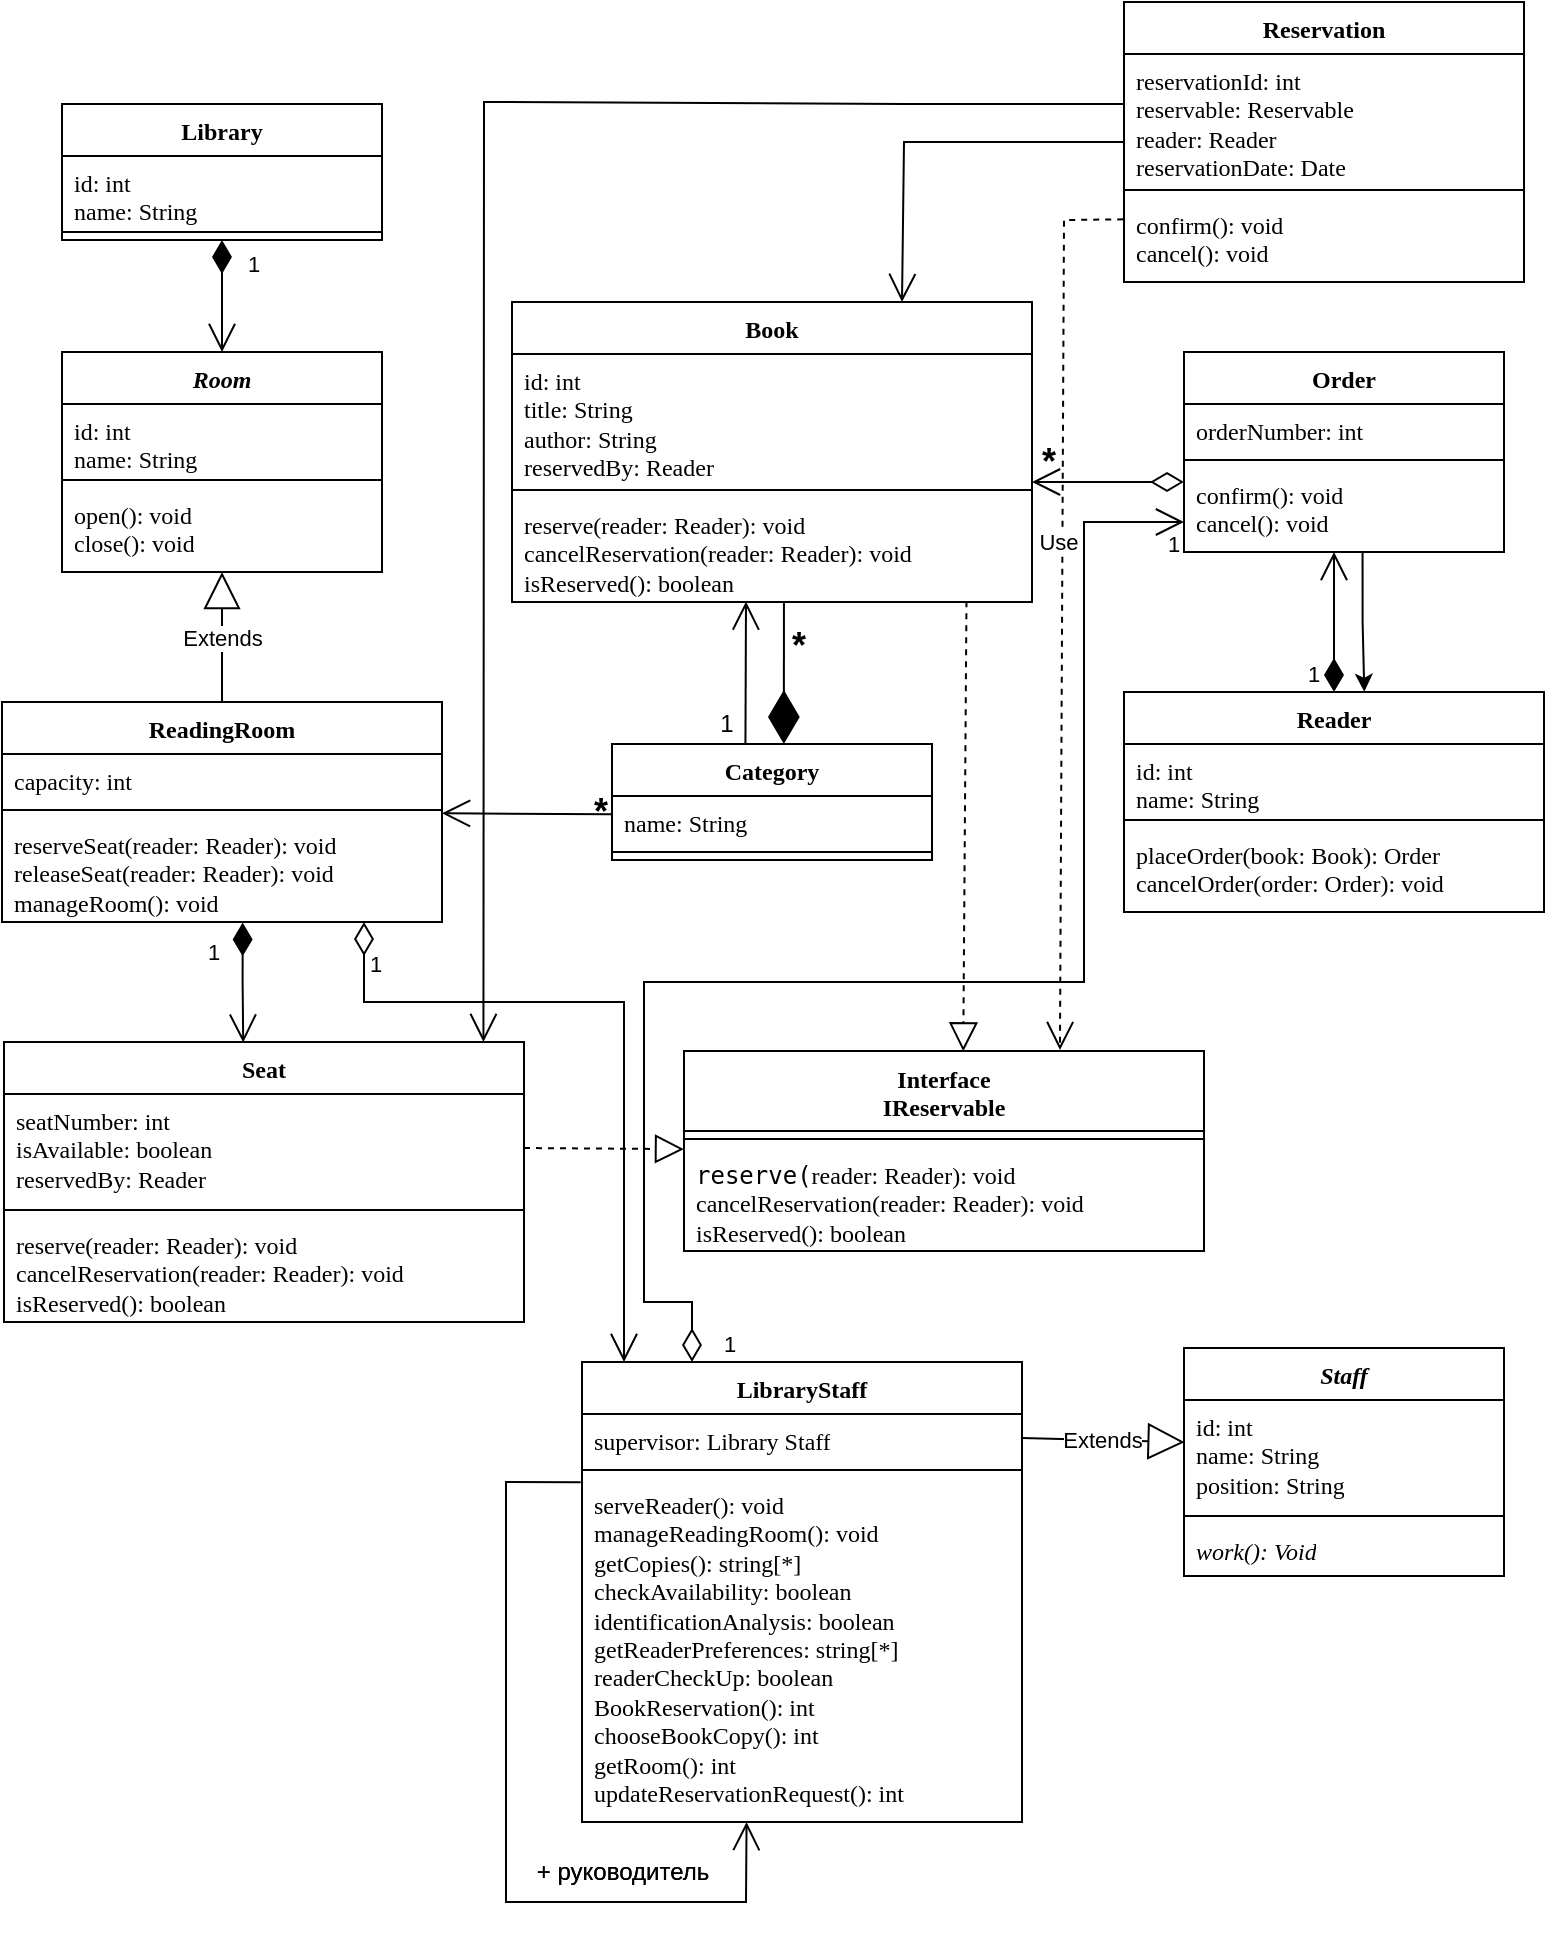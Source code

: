 <mxfile version="24.7.17">
  <diagram id="C5RBs43oDa-KdzZeNtuy" name="Page-1">
    <mxGraphModel dx="1050" dy="587" grid="1" gridSize="10" guides="1" tooltips="1" connect="1" arrows="1" fold="1" page="1" pageScale="1" pageWidth="827" pageHeight="1169" math="0" shadow="0">
      <root>
        <mxCell id="WIyWlLk6GJQsqaUBKTNV-0" />
        <mxCell id="WIyWlLk6GJQsqaUBKTNV-1" parent="WIyWlLk6GJQsqaUBKTNV-0" />
        <mxCell id="as6smuWvLSpgrDhWYcCL-2" value="Library" style="swimlane;fontStyle=1;align=center;verticalAlign=top;childLayout=stackLayout;horizontal=1;startSize=26;horizontalStack=0;resizeParent=1;resizeParentMax=0;resizeLast=0;collapsible=1;marginBottom=0;whiteSpace=wrap;html=1;fontFamily=Verdana;" parent="WIyWlLk6GJQsqaUBKTNV-1" vertex="1">
          <mxGeometry x="58" y="81" width="160" height="68" as="geometry" />
        </mxCell>
        <mxCell id="as6smuWvLSpgrDhWYcCL-3" value="id: int&lt;div&gt;name: String&lt;/div&gt;" style="text;strokeColor=none;fillColor=none;align=left;verticalAlign=top;spacingLeft=4;spacingRight=4;overflow=hidden;rotatable=0;points=[[0,0.5],[1,0.5]];portConstraint=eastwest;whiteSpace=wrap;html=1;fontFamily=Verdana;" parent="as6smuWvLSpgrDhWYcCL-2" vertex="1">
          <mxGeometry y="26" width="160" height="34" as="geometry" />
        </mxCell>
        <mxCell id="as6smuWvLSpgrDhWYcCL-4" value="" style="line;strokeWidth=1;fillColor=none;align=left;verticalAlign=middle;spacingTop=-1;spacingLeft=3;spacingRight=3;rotatable=0;labelPosition=right;points=[];portConstraint=eastwest;strokeColor=inherit;fontFamily=Verdana;" parent="as6smuWvLSpgrDhWYcCL-2" vertex="1">
          <mxGeometry y="60" width="160" height="8" as="geometry" />
        </mxCell>
        <mxCell id="as6smuWvLSpgrDhWYcCL-6" value="&lt;i&gt;Staff&lt;/i&gt;" style="swimlane;fontStyle=1;align=center;verticalAlign=top;childLayout=stackLayout;horizontal=1;startSize=26;horizontalStack=0;resizeParent=1;resizeParentMax=0;resizeLast=0;collapsible=1;marginBottom=0;whiteSpace=wrap;html=1;fontFamily=Verdana;" parent="WIyWlLk6GJQsqaUBKTNV-1" vertex="1">
          <mxGeometry x="619" y="703" width="160" height="114" as="geometry" />
        </mxCell>
        <mxCell id="as6smuWvLSpgrDhWYcCL-7" value="id: int&lt;div&gt;name: String&lt;/div&gt;&lt;div&gt;position: String&lt;/div&gt;" style="text;strokeColor=none;fillColor=none;align=left;verticalAlign=top;spacingLeft=4;spacingRight=4;overflow=hidden;rotatable=0;points=[[0,0.5],[1,0.5]];portConstraint=eastwest;whiteSpace=wrap;html=1;fontFamily=Verdana;" parent="as6smuWvLSpgrDhWYcCL-6" vertex="1">
          <mxGeometry y="26" width="160" height="54" as="geometry" />
        </mxCell>
        <mxCell id="as6smuWvLSpgrDhWYcCL-8" value="" style="line;strokeWidth=1;fillColor=none;align=left;verticalAlign=middle;spacingTop=-1;spacingLeft=3;spacingRight=3;rotatable=0;labelPosition=right;points=[];portConstraint=eastwest;strokeColor=inherit;fontFamily=Verdana;" parent="as6smuWvLSpgrDhWYcCL-6" vertex="1">
          <mxGeometry y="80" width="160" height="8" as="geometry" />
        </mxCell>
        <mxCell id="as6smuWvLSpgrDhWYcCL-9" value="&lt;i&gt;work(): Void&lt;/i&gt;" style="text;strokeColor=none;fillColor=none;align=left;verticalAlign=top;spacingLeft=4;spacingRight=4;overflow=hidden;rotatable=0;points=[[0,0.5],[1,0.5]];portConstraint=eastwest;whiteSpace=wrap;html=1;fontFamily=Verdana;" parent="as6smuWvLSpgrDhWYcCL-6" vertex="1">
          <mxGeometry y="88" width="160" height="26" as="geometry" />
        </mxCell>
        <mxCell id="as6smuWvLSpgrDhWYcCL-10" value="LibraryStaff" style="swimlane;fontStyle=1;align=center;verticalAlign=top;childLayout=stackLayout;horizontal=1;startSize=26;horizontalStack=0;resizeParent=1;resizeParentMax=0;resizeLast=0;collapsible=1;marginBottom=0;whiteSpace=wrap;html=1;fontFamily=Verdana;" parent="WIyWlLk6GJQsqaUBKTNV-1" vertex="1">
          <mxGeometry x="318" y="710" width="220" height="230" as="geometry" />
        </mxCell>
        <mxCell id="as6smuWvLSpgrDhWYcCL-11" value="supervisor: Library Staff" style="text;strokeColor=none;fillColor=none;align=left;verticalAlign=top;spacingLeft=4;spacingRight=4;overflow=hidden;rotatable=0;points=[[0,0.5],[1,0.5]];portConstraint=eastwest;whiteSpace=wrap;html=1;fontFamily=Verdana;" parent="as6smuWvLSpgrDhWYcCL-10" vertex="1">
          <mxGeometry y="26" width="220" height="24" as="geometry" />
        </mxCell>
        <mxCell id="as6smuWvLSpgrDhWYcCL-12" value="" style="line;strokeWidth=1;fillColor=none;align=left;verticalAlign=middle;spacingTop=-1;spacingLeft=3;spacingRight=3;rotatable=0;labelPosition=right;points=[];portConstraint=eastwest;strokeColor=inherit;fontFamily=Verdana;" parent="as6smuWvLSpgrDhWYcCL-10" vertex="1">
          <mxGeometry y="50" width="220" height="8" as="geometry" />
        </mxCell>
        <mxCell id="as6smuWvLSpgrDhWYcCL-13" value="&lt;span style=&quot;background-color: initial;&quot;&gt;serveReader(): void&lt;/span&gt;&lt;br&gt;&lt;span style=&quot;background-color: initial;&quot;&gt;manageReadingRoom(): void&lt;/span&gt;&lt;div&gt;&lt;span style=&quot;background-color: initial;&quot;&gt;getCopies(): string[*]&lt;/span&gt;&lt;/div&gt;&lt;div&gt;&lt;span style=&quot;background-color: initial;&quot;&gt;checkAvailability: boolean&lt;/span&gt;&lt;/div&gt;&lt;div&gt;&lt;span style=&quot;background-color: initial;&quot;&gt;identificationAnalysis: boolean&lt;br&gt;&lt;/span&gt;&lt;/div&gt;&lt;div&gt;&lt;span style=&quot;background-color: initial;&quot;&gt;getReaderPreferences: string[*]&lt;br&gt;&lt;/span&gt;&lt;/div&gt;&lt;div&gt;&lt;span style=&quot;background-color: initial;&quot;&gt;readerCheckUp: boolean&lt;br&gt;&lt;/span&gt;&lt;/div&gt;&lt;div&gt;BookReservation(): int&lt;/div&gt;&lt;div&gt;chooseBookCopy(): int&lt;/div&gt;&lt;div&gt;getRoom(): int&lt;/div&gt;&lt;div&gt;updateReservationRequest(): int&lt;/div&gt;" style="text;strokeColor=none;fillColor=none;align=left;verticalAlign=top;spacingLeft=4;spacingRight=4;overflow=hidden;rotatable=0;points=[[0,0.5],[1,0.5]];portConstraint=eastwest;whiteSpace=wrap;html=1;fontFamily=Verdana;" parent="as6smuWvLSpgrDhWYcCL-10" vertex="1">
          <mxGeometry y="58" width="220" height="172" as="geometry" />
        </mxCell>
        <mxCell id="0zHonlmWkyNShyO6j52k-0" value="" style="endArrow=open;endFill=1;endSize=12;html=1;rounded=0;exitX=-0.003;exitY=0.012;exitDx=0;exitDy=0;exitPerimeter=0;entryX=0.374;entryY=1;entryDx=0;entryDy=0;entryPerimeter=0;" edge="1" parent="as6smuWvLSpgrDhWYcCL-10" source="as6smuWvLSpgrDhWYcCL-13" target="as6smuWvLSpgrDhWYcCL-13">
          <mxGeometry width="160" relative="1" as="geometry">
            <mxPoint x="12" y="110" as="sourcePoint" />
            <mxPoint x="42" y="250" as="targetPoint" />
            <Array as="points">
              <mxPoint x="-38" y="60" />
              <mxPoint x="-38" y="270" />
              <mxPoint x="82" y="270" />
            </Array>
          </mxGeometry>
        </mxCell>
        <mxCell id="as6smuWvLSpgrDhWYcCL-15" value="Interface&lt;div&gt;IReservable&lt;/div&gt;" style="swimlane;fontStyle=1;align=center;verticalAlign=top;childLayout=stackLayout;horizontal=1;startSize=40;horizontalStack=0;resizeParent=1;resizeParentMax=0;resizeLast=0;collapsible=1;marginBottom=0;whiteSpace=wrap;html=1;fontFamily=Verdana;" parent="WIyWlLk6GJQsqaUBKTNV-1" vertex="1">
          <mxGeometry x="369" y="554.5" width="260" height="100" as="geometry" />
        </mxCell>
        <mxCell id="as6smuWvLSpgrDhWYcCL-17" value="" style="line;strokeWidth=1;fillColor=none;align=left;verticalAlign=middle;spacingTop=-1;spacingLeft=3;spacingRight=3;rotatable=0;labelPosition=right;points=[];portConstraint=eastwest;strokeColor=inherit;fontFamily=Verdana;" parent="as6smuWvLSpgrDhWYcCL-15" vertex="1">
          <mxGeometry y="40" width="260" height="8" as="geometry" />
        </mxCell>
        <mxCell id="as6smuWvLSpgrDhWYcCL-18" value="&lt;div&gt;&lt;code&gt;reserve(&lt;/code&gt;&lt;span style=&quot;background-color: initial;&quot;&gt;reader: Reader&lt;/span&gt;&lt;span style=&quot;background-color: initial;&quot;&gt;): void&lt;/span&gt;&lt;/div&gt;&lt;div&gt;cancelReservation(reader: Reader): void&lt;br&gt;&lt;/div&gt;&lt;div&gt;isReserved(): boolean&lt;br&gt;&lt;/div&gt;" style="text;strokeColor=none;fillColor=none;align=left;verticalAlign=top;spacingLeft=4;spacingRight=4;overflow=hidden;rotatable=0;points=[[0,0.5],[1,0.5]];portConstraint=eastwest;whiteSpace=wrap;html=1;fontFamily=Verdana;" parent="as6smuWvLSpgrDhWYcCL-15" vertex="1">
          <mxGeometry y="48" width="260" height="52" as="geometry" />
        </mxCell>
        <mxCell id="as6smuWvLSpgrDhWYcCL-19" value="Book" style="swimlane;fontStyle=1;align=center;verticalAlign=top;childLayout=stackLayout;horizontal=1;startSize=26;horizontalStack=0;resizeParent=1;resizeParentMax=0;resizeLast=0;collapsible=1;marginBottom=0;whiteSpace=wrap;html=1;fontFamily=Verdana;" parent="WIyWlLk6GJQsqaUBKTNV-1" vertex="1">
          <mxGeometry x="283" y="180" width="260" height="150" as="geometry" />
        </mxCell>
        <mxCell id="as6smuWvLSpgrDhWYcCL-20" value="id: int&lt;div&gt;title: String&lt;/div&gt;&lt;div&gt;author: String&lt;/div&gt;&lt;div&gt;reservedBy: Reader&lt;br&gt;&lt;/div&gt;" style="text;strokeColor=none;fillColor=none;align=left;verticalAlign=top;spacingLeft=4;spacingRight=4;overflow=hidden;rotatable=0;points=[[0,0.5],[1,0.5]];portConstraint=eastwest;whiteSpace=wrap;html=1;fontFamily=Verdana;" parent="as6smuWvLSpgrDhWYcCL-19" vertex="1">
          <mxGeometry y="26" width="260" height="64" as="geometry" />
        </mxCell>
        <mxCell id="as6smuWvLSpgrDhWYcCL-21" value="" style="line;strokeWidth=1;fillColor=none;align=left;verticalAlign=middle;spacingTop=-1;spacingLeft=3;spacingRight=3;rotatable=0;labelPosition=right;points=[];portConstraint=eastwest;strokeColor=inherit;fontFamily=Verdana;" parent="as6smuWvLSpgrDhWYcCL-19" vertex="1">
          <mxGeometry y="90" width="260" height="8" as="geometry" />
        </mxCell>
        <mxCell id="as6smuWvLSpgrDhWYcCL-22" value="&lt;div&gt;reserve(reader: Reader): void&lt;/div&gt;&lt;div&gt;cancelReservation(reader: Reader): void&lt;br&gt;&lt;/div&gt;&lt;div&gt;isReserved(): boolean&lt;br&gt;&lt;/div&gt;" style="text;strokeColor=none;fillColor=none;align=left;verticalAlign=top;spacingLeft=4;spacingRight=4;overflow=hidden;rotatable=0;points=[[0,0.5],[1,0.5]];portConstraint=eastwest;whiteSpace=wrap;html=1;fontFamily=Verdana;" parent="as6smuWvLSpgrDhWYcCL-19" vertex="1">
          <mxGeometry y="98" width="260" height="52" as="geometry" />
        </mxCell>
        <mxCell id="as6smuWvLSpgrDhWYcCL-23" value="Category" style="swimlane;fontStyle=1;align=center;verticalAlign=top;childLayout=stackLayout;horizontal=1;startSize=26;horizontalStack=0;resizeParent=1;resizeParentMax=0;resizeLast=0;collapsible=1;marginBottom=0;whiteSpace=wrap;html=1;fontFamily=Verdana;" parent="WIyWlLk6GJQsqaUBKTNV-1" vertex="1">
          <mxGeometry x="333" y="401" width="160" height="58" as="geometry" />
        </mxCell>
        <mxCell id="as6smuWvLSpgrDhWYcCL-24" value="name: String" style="text;strokeColor=none;fillColor=none;align=left;verticalAlign=top;spacingLeft=4;spacingRight=4;overflow=hidden;rotatable=0;points=[[0,0.5],[1,0.5]];portConstraint=eastwest;whiteSpace=wrap;html=1;fontFamily=Verdana;" parent="as6smuWvLSpgrDhWYcCL-23" vertex="1">
          <mxGeometry y="26" width="160" height="24" as="geometry" />
        </mxCell>
        <mxCell id="as6smuWvLSpgrDhWYcCL-25" value="" style="line;strokeWidth=1;fillColor=none;align=left;verticalAlign=middle;spacingTop=-1;spacingLeft=3;spacingRight=3;rotatable=0;labelPosition=right;points=[];portConstraint=eastwest;strokeColor=inherit;fontFamily=Verdana;" parent="as6smuWvLSpgrDhWYcCL-23" vertex="1">
          <mxGeometry y="50" width="160" height="8" as="geometry" />
        </mxCell>
        <mxCell id="as6smuWvLSpgrDhWYcCL-27" value="Reader" style="swimlane;fontStyle=1;align=center;verticalAlign=top;childLayout=stackLayout;horizontal=1;startSize=26;horizontalStack=0;resizeParent=1;resizeParentMax=0;resizeLast=0;collapsible=1;marginBottom=0;whiteSpace=wrap;html=1;fontFamily=Verdana;" parent="WIyWlLk6GJQsqaUBKTNV-1" vertex="1">
          <mxGeometry x="589" y="375" width="210" height="110" as="geometry" />
        </mxCell>
        <mxCell id="as6smuWvLSpgrDhWYcCL-28" value="id: int&lt;div&gt;name: String&lt;/div&gt;" style="text;strokeColor=none;fillColor=none;align=left;verticalAlign=top;spacingLeft=4;spacingRight=4;overflow=hidden;rotatable=0;points=[[0,0.5],[1,0.5]];portConstraint=eastwest;whiteSpace=wrap;html=1;fontFamily=Verdana;" parent="as6smuWvLSpgrDhWYcCL-27" vertex="1">
          <mxGeometry y="26" width="210" height="34" as="geometry" />
        </mxCell>
        <mxCell id="as6smuWvLSpgrDhWYcCL-29" value="" style="line;strokeWidth=1;fillColor=none;align=left;verticalAlign=middle;spacingTop=-1;spacingLeft=3;spacingRight=3;rotatable=0;labelPosition=right;points=[];portConstraint=eastwest;strokeColor=inherit;fontFamily=Verdana;" parent="as6smuWvLSpgrDhWYcCL-27" vertex="1">
          <mxGeometry y="60" width="210" height="8" as="geometry" />
        </mxCell>
        <mxCell id="as6smuWvLSpgrDhWYcCL-30" value="placeOrder(book: Book): Order&lt;div&gt;cancelOrder(order: Order): void&lt;br&gt;&lt;/div&gt;" style="text;strokeColor=none;fillColor=none;align=left;verticalAlign=top;spacingLeft=4;spacingRight=4;overflow=hidden;rotatable=0;points=[[0,0.5],[1,0.5]];portConstraint=eastwest;whiteSpace=wrap;html=1;fontFamily=Verdana;" parent="as6smuWvLSpgrDhWYcCL-27" vertex="1">
          <mxGeometry y="68" width="210" height="42" as="geometry" />
        </mxCell>
        <mxCell id="as6smuWvLSpgrDhWYcCL-31" value="Order" style="swimlane;fontStyle=1;align=center;verticalAlign=top;childLayout=stackLayout;horizontal=1;startSize=26;horizontalStack=0;resizeParent=1;resizeParentMax=0;resizeLast=0;collapsible=1;marginBottom=0;whiteSpace=wrap;html=1;fontFamily=Verdana;" parent="WIyWlLk6GJQsqaUBKTNV-1" vertex="1">
          <mxGeometry x="619" y="205" width="160" height="100" as="geometry" />
        </mxCell>
        <mxCell id="as6smuWvLSpgrDhWYcCL-32" value="orderNumber: int&lt;div&gt;&lt;br&gt;&lt;/div&gt;&lt;div&gt;&lt;br&gt;&lt;/div&gt;" style="text;strokeColor=none;fillColor=none;align=left;verticalAlign=top;spacingLeft=4;spacingRight=4;overflow=hidden;rotatable=0;points=[[0,0.5],[1,0.5]];portConstraint=eastwest;whiteSpace=wrap;html=1;fontFamily=Verdana;" parent="as6smuWvLSpgrDhWYcCL-31" vertex="1">
          <mxGeometry y="26" width="160" height="24" as="geometry" />
        </mxCell>
        <mxCell id="as6smuWvLSpgrDhWYcCL-33" value="" style="line;strokeWidth=1;fillColor=none;align=left;verticalAlign=middle;spacingTop=-1;spacingLeft=3;spacingRight=3;rotatable=0;labelPosition=right;points=[];portConstraint=eastwest;strokeColor=inherit;fontFamily=Verdana;" parent="as6smuWvLSpgrDhWYcCL-31" vertex="1">
          <mxGeometry y="50" width="160" height="8" as="geometry" />
        </mxCell>
        <mxCell id="as6smuWvLSpgrDhWYcCL-34" value="confirm(): void&lt;div&gt;cancel(): void&lt;/div&gt;" style="text;strokeColor=none;fillColor=none;align=left;verticalAlign=top;spacingLeft=4;spacingRight=4;overflow=hidden;rotatable=0;points=[[0,0.5],[1,0.5]];portConstraint=eastwest;whiteSpace=wrap;html=1;fontFamily=Verdana;" parent="as6smuWvLSpgrDhWYcCL-31" vertex="1">
          <mxGeometry y="58" width="160" height="42" as="geometry" />
        </mxCell>
        <mxCell id="as6smuWvLSpgrDhWYcCL-35" value="&lt;i&gt;Room&lt;/i&gt;" style="swimlane;fontStyle=1;align=center;verticalAlign=top;childLayout=stackLayout;horizontal=1;startSize=26;horizontalStack=0;resizeParent=1;resizeParentMax=0;resizeLast=0;collapsible=1;marginBottom=0;whiteSpace=wrap;html=1;fontFamily=Verdana;" parent="WIyWlLk6GJQsqaUBKTNV-1" vertex="1">
          <mxGeometry x="58" y="205" width="160" height="110" as="geometry" />
        </mxCell>
        <mxCell id="as6smuWvLSpgrDhWYcCL-36" value="id: int&lt;div&gt;name: String&lt;/div&gt;" style="text;strokeColor=none;fillColor=none;align=left;verticalAlign=top;spacingLeft=4;spacingRight=4;overflow=hidden;rotatable=0;points=[[0,0.5],[1,0.5]];portConstraint=eastwest;whiteSpace=wrap;html=1;fontFamily=Verdana;" parent="as6smuWvLSpgrDhWYcCL-35" vertex="1">
          <mxGeometry y="26" width="160" height="34" as="geometry" />
        </mxCell>
        <mxCell id="as6smuWvLSpgrDhWYcCL-37" value="" style="line;strokeWidth=1;fillColor=none;align=left;verticalAlign=middle;spacingTop=-1;spacingLeft=3;spacingRight=3;rotatable=0;labelPosition=right;points=[];portConstraint=eastwest;strokeColor=inherit;fontFamily=Verdana;" parent="as6smuWvLSpgrDhWYcCL-35" vertex="1">
          <mxGeometry y="60" width="160" height="8" as="geometry" />
        </mxCell>
        <mxCell id="as6smuWvLSpgrDhWYcCL-38" value="open(): void&lt;div&gt;close(): void&lt;/div&gt;" style="text;strokeColor=none;fillColor=none;align=left;verticalAlign=top;spacingLeft=4;spacingRight=4;overflow=hidden;rotatable=0;points=[[0,0.5],[1,0.5]];portConstraint=eastwest;whiteSpace=wrap;html=1;fontFamily=Verdana;" parent="as6smuWvLSpgrDhWYcCL-35" vertex="1">
          <mxGeometry y="68" width="160" height="42" as="geometry" />
        </mxCell>
        <mxCell id="as6smuWvLSpgrDhWYcCL-39" value="ReadingRoom" style="swimlane;fontStyle=1;align=center;verticalAlign=top;childLayout=stackLayout;horizontal=1;startSize=26;horizontalStack=0;resizeParent=1;resizeParentMax=0;resizeLast=0;collapsible=1;marginBottom=0;whiteSpace=wrap;html=1;fontFamily=Verdana;" parent="WIyWlLk6GJQsqaUBKTNV-1" vertex="1">
          <mxGeometry x="28" y="380" width="220" height="110" as="geometry" />
        </mxCell>
        <mxCell id="as6smuWvLSpgrDhWYcCL-40" value="capacity: int" style="text;strokeColor=none;fillColor=none;align=left;verticalAlign=top;spacingLeft=4;spacingRight=4;overflow=hidden;rotatable=0;points=[[0,0.5],[1,0.5]];portConstraint=eastwest;whiteSpace=wrap;html=1;fontFamily=Verdana;" parent="as6smuWvLSpgrDhWYcCL-39" vertex="1">
          <mxGeometry y="26" width="220" height="24" as="geometry" />
        </mxCell>
        <mxCell id="as6smuWvLSpgrDhWYcCL-41" value="" style="line;strokeWidth=1;fillColor=none;align=left;verticalAlign=middle;spacingTop=-1;spacingLeft=3;spacingRight=3;rotatable=0;labelPosition=right;points=[];portConstraint=eastwest;strokeColor=inherit;fontFamily=Verdana;" parent="as6smuWvLSpgrDhWYcCL-39" vertex="1">
          <mxGeometry y="50" width="220" height="8" as="geometry" />
        </mxCell>
        <mxCell id="as6smuWvLSpgrDhWYcCL-42" value="reserveSeat(reader: Reader): void&lt;div&gt;releaseSeat(reader: Reader): void&lt;br&gt;&lt;/div&gt;&lt;div&gt;manageRoom(): void&lt;br&gt;&lt;/div&gt;" style="text;strokeColor=none;fillColor=none;align=left;verticalAlign=top;spacingLeft=4;spacingRight=4;overflow=hidden;rotatable=0;points=[[0,0.5],[1,0.5]];portConstraint=eastwest;whiteSpace=wrap;html=1;fontFamily=Verdana;" parent="as6smuWvLSpgrDhWYcCL-39" vertex="1">
          <mxGeometry y="58" width="220" height="52" as="geometry" />
        </mxCell>
        <mxCell id="as6smuWvLSpgrDhWYcCL-43" value="Seat" style="swimlane;fontStyle=1;align=center;verticalAlign=top;childLayout=stackLayout;horizontal=1;startSize=26;horizontalStack=0;resizeParent=1;resizeParentMax=0;resizeLast=0;collapsible=1;marginBottom=0;whiteSpace=wrap;html=1;fontFamily=Verdana;" parent="WIyWlLk6GJQsqaUBKTNV-1" vertex="1">
          <mxGeometry x="29" y="550" width="260" height="140" as="geometry" />
        </mxCell>
        <mxCell id="as6smuWvLSpgrDhWYcCL-44" value="seatNumber: int&lt;div&gt;isAvailable: boolean&lt;br&gt;&lt;/div&gt;&lt;div&gt;reservedBy: Reader&lt;br&gt;&lt;/div&gt;" style="text;strokeColor=none;fillColor=none;align=left;verticalAlign=top;spacingLeft=4;spacingRight=4;overflow=hidden;rotatable=0;points=[[0,0.5],[1,0.5]];portConstraint=eastwest;whiteSpace=wrap;html=1;fontFamily=Verdana;" parent="as6smuWvLSpgrDhWYcCL-43" vertex="1">
          <mxGeometry y="26" width="260" height="54" as="geometry" />
        </mxCell>
        <mxCell id="as6smuWvLSpgrDhWYcCL-45" value="" style="line;strokeWidth=1;fillColor=none;align=left;verticalAlign=middle;spacingTop=-1;spacingLeft=3;spacingRight=3;rotatable=0;labelPosition=right;points=[];portConstraint=eastwest;strokeColor=inherit;fontFamily=Verdana;" parent="as6smuWvLSpgrDhWYcCL-43" vertex="1">
          <mxGeometry y="80" width="260" height="8" as="geometry" />
        </mxCell>
        <mxCell id="as6smuWvLSpgrDhWYcCL-46" value="&lt;div&gt;reserve(reader: Reader): void&lt;/div&gt;&lt;div&gt;cancelReservation(reader: Reader): void&lt;br&gt;&lt;/div&gt;&lt;div&gt;isReserved(): boolean&lt;br&gt;&lt;/div&gt;" style="text;strokeColor=none;fillColor=none;align=left;verticalAlign=top;spacingLeft=4;spacingRight=4;overflow=hidden;rotatable=0;points=[[0,0.5],[1,0.5]];portConstraint=eastwest;whiteSpace=wrap;html=1;fontFamily=Verdana;" parent="as6smuWvLSpgrDhWYcCL-43" vertex="1">
          <mxGeometry y="88" width="260" height="52" as="geometry" />
        </mxCell>
        <mxCell id="as6smuWvLSpgrDhWYcCL-47" value="Reservation" style="swimlane;fontStyle=1;align=center;verticalAlign=top;childLayout=stackLayout;horizontal=1;startSize=26;horizontalStack=0;resizeParent=1;resizeParentMax=0;resizeLast=0;collapsible=1;marginBottom=0;whiteSpace=wrap;html=1;fontFamily=Verdana;" parent="WIyWlLk6GJQsqaUBKTNV-1" vertex="1">
          <mxGeometry x="589" y="30" width="200" height="140" as="geometry" />
        </mxCell>
        <mxCell id="as6smuWvLSpgrDhWYcCL-48" value="reservationId: int&lt;div&gt;reservable: Reservable&lt;br&gt;&lt;/div&gt;&lt;div&gt;reader: Reader&lt;br&gt;&lt;/div&gt;&lt;div&gt;reservationDate: Date&lt;br&gt;&lt;/div&gt;" style="text;strokeColor=none;fillColor=none;align=left;verticalAlign=top;spacingLeft=4;spacingRight=4;overflow=hidden;rotatable=0;points=[[0,0.5],[1,0.5]];portConstraint=eastwest;whiteSpace=wrap;html=1;fontFamily=Verdana;" parent="as6smuWvLSpgrDhWYcCL-47" vertex="1">
          <mxGeometry y="26" width="200" height="64" as="geometry" />
        </mxCell>
        <mxCell id="as6smuWvLSpgrDhWYcCL-49" value="" style="line;strokeWidth=1;fillColor=none;align=left;verticalAlign=middle;spacingTop=-1;spacingLeft=3;spacingRight=3;rotatable=0;labelPosition=right;points=[];portConstraint=eastwest;strokeColor=inherit;fontFamily=Verdana;" parent="as6smuWvLSpgrDhWYcCL-47" vertex="1">
          <mxGeometry y="90" width="200" height="8" as="geometry" />
        </mxCell>
        <mxCell id="as6smuWvLSpgrDhWYcCL-50" value="confirm(): void&lt;div&gt;cancel(): void&lt;br&gt;&lt;/div&gt;" style="text;strokeColor=none;fillColor=none;align=left;verticalAlign=top;spacingLeft=4;spacingRight=4;overflow=hidden;rotatable=0;points=[[0,0.5],[1,0.5]];portConstraint=eastwest;whiteSpace=wrap;html=1;fontFamily=Verdana;" parent="as6smuWvLSpgrDhWYcCL-47" vertex="1">
          <mxGeometry y="98" width="200" height="42" as="geometry" />
        </mxCell>
        <mxCell id="as6smuWvLSpgrDhWYcCL-55" value="Extends" style="endArrow=block;endSize=16;endFill=0;html=1;rounded=0;exitX=1;exitY=0.5;exitDx=0;exitDy=0;entryX=0.002;entryY=0.391;entryDx=0;entryDy=0;entryPerimeter=0;" parent="WIyWlLk6GJQsqaUBKTNV-1" source="as6smuWvLSpgrDhWYcCL-11" target="as6smuWvLSpgrDhWYcCL-7" edge="1">
          <mxGeometry width="160" relative="1" as="geometry">
            <mxPoint x="309" y="600" as="sourcePoint" />
            <mxPoint x="616" y="768" as="targetPoint" />
          </mxGeometry>
        </mxCell>
        <mxCell id="as6smuWvLSpgrDhWYcCL-56" value="" style="endArrow=open;endFill=1;endSize=12;html=1;rounded=0;exitX=-0.001;exitY=0.381;exitDx=0;exitDy=0;exitPerimeter=0;" parent="WIyWlLk6GJQsqaUBKTNV-1" source="as6smuWvLSpgrDhWYcCL-24" target="as6smuWvLSpgrDhWYcCL-39" edge="1">
          <mxGeometry width="160" relative="1" as="geometry">
            <mxPoint x="309" y="400" as="sourcePoint" />
            <mxPoint x="209" y="310" as="targetPoint" />
          </mxGeometry>
        </mxCell>
        <mxCell id="as6smuWvLSpgrDhWYcCL-58" value="Extends" style="endArrow=block;endSize=16;endFill=0;html=1;rounded=0;exitX=0.5;exitY=0;exitDx=0;exitDy=0;" parent="WIyWlLk6GJQsqaUBKTNV-1" source="as6smuWvLSpgrDhWYcCL-39" target="as6smuWvLSpgrDhWYcCL-35" edge="1">
          <mxGeometry width="160" relative="1" as="geometry">
            <mxPoint x="309" y="420" as="sourcePoint" />
            <mxPoint x="469" y="420" as="targetPoint" />
          </mxGeometry>
        </mxCell>
        <mxCell id="as6smuWvLSpgrDhWYcCL-65" value="1" style="endArrow=open;html=1;endSize=12;startArrow=diamondThin;startSize=14;startFill=1;edgeStyle=orthogonalEdgeStyle;align=left;verticalAlign=bottom;rounded=0;exitX=0.547;exitY=1.004;exitDx=0;exitDy=0;exitPerimeter=0;entryX=0.46;entryY=0.002;entryDx=0;entryDy=0;entryPerimeter=0;" parent="WIyWlLk6GJQsqaUBKTNV-1" source="as6smuWvLSpgrDhWYcCL-42" target="as6smuWvLSpgrDhWYcCL-43" edge="1">
          <mxGeometry x="-0.213" y="-19" relative="1" as="geometry">
            <mxPoint x="309" y="400" as="sourcePoint" />
            <mxPoint x="149" y="550" as="targetPoint" />
            <mxPoint as="offset" />
            <Array as="points" />
          </mxGeometry>
        </mxCell>
        <mxCell id="as6smuWvLSpgrDhWYcCL-66" value="&lt;font style=&quot;font-size: 18px;&quot;&gt;&lt;b&gt;*&lt;/b&gt;&lt;/font&gt;" style="text;html=1;align=center;verticalAlign=middle;resizable=0;points=[];autosize=1;strokeColor=none;fillColor=none;" parent="WIyWlLk6GJQsqaUBKTNV-1" vertex="1">
          <mxGeometry x="312" y="415" width="30" height="40" as="geometry" />
        </mxCell>
        <mxCell id="as6smuWvLSpgrDhWYcCL-67" value="1" style="endArrow=open;html=1;endSize=12;startArrow=diamondThin;startSize=14;startFill=0;edgeStyle=orthogonalEdgeStyle;align=left;verticalAlign=bottom;rounded=0;" parent="WIyWlLk6GJQsqaUBKTNV-1" source="as6smuWvLSpgrDhWYcCL-39" target="as6smuWvLSpgrDhWYcCL-10" edge="1">
          <mxGeometry x="-0.765" y="10" relative="1" as="geometry">
            <mxPoint x="319" y="550" as="sourcePoint" />
            <mxPoint x="479" y="550" as="targetPoint" />
            <Array as="points">
              <mxPoint x="209" y="530" />
              <mxPoint x="339" y="530" />
            </Array>
            <mxPoint as="offset" />
          </mxGeometry>
        </mxCell>
        <mxCell id="as6smuWvLSpgrDhWYcCL-68" value="1" style="endArrow=open;html=1;endSize=12;startArrow=diamondThin;startSize=14;startFill=0;edgeStyle=orthogonalEdgeStyle;align=left;verticalAlign=bottom;rounded=0;" parent="WIyWlLk6GJQsqaUBKTNV-1" source="as6smuWvLSpgrDhWYcCL-31" target="as6smuWvLSpgrDhWYcCL-19" edge="1">
          <mxGeometry x="-0.737" y="40" relative="1" as="geometry">
            <mxPoint x="319" y="350" as="sourcePoint" />
            <mxPoint x="479" y="350" as="targetPoint" />
            <mxPoint as="offset" />
            <Array as="points">
              <mxPoint x="559" y="270" />
              <mxPoint x="559" y="270" />
            </Array>
          </mxGeometry>
        </mxCell>
        <mxCell id="as6smuWvLSpgrDhWYcCL-69" value="&lt;font style=&quot;font-size: 18px;&quot;&gt;&lt;b&gt;*&lt;/b&gt;&lt;/font&gt;" style="text;html=1;align=center;verticalAlign=middle;resizable=0;points=[];autosize=1;strokeColor=none;fillColor=none;" parent="WIyWlLk6GJQsqaUBKTNV-1" vertex="1">
          <mxGeometry x="536" y="240" width="30" height="40" as="geometry" />
        </mxCell>
        <mxCell id="as6smuWvLSpgrDhWYcCL-70" value="1" style="endArrow=open;html=1;endSize=12;startArrow=diamondThin;startSize=14;startFill=1;edgeStyle=orthogonalEdgeStyle;align=left;verticalAlign=bottom;rounded=0;exitX=0.5;exitY=0;exitDx=0;exitDy=0;" parent="WIyWlLk6GJQsqaUBKTNV-1" source="as6smuWvLSpgrDhWYcCL-27" target="as6smuWvLSpgrDhWYcCL-31" edge="1">
          <mxGeometry x="-0.999" y="15" relative="1" as="geometry">
            <mxPoint x="319" y="320" as="sourcePoint" />
            <mxPoint x="479" y="320" as="targetPoint" />
            <mxPoint as="offset" />
            <Array as="points">
              <mxPoint x="694" y="350" />
              <mxPoint x="694" y="350" />
            </Array>
          </mxGeometry>
        </mxCell>
        <mxCell id="as6smuWvLSpgrDhWYcCL-71" value="1" style="endArrow=open;html=1;endSize=12;startArrow=diamondThin;startSize=14;startFill=0;edgeStyle=orthogonalEdgeStyle;align=left;verticalAlign=bottom;rounded=0;exitX=0.25;exitY=0;exitDx=0;exitDy=0;" parent="WIyWlLk6GJQsqaUBKTNV-1" source="as6smuWvLSpgrDhWYcCL-10" edge="1">
          <mxGeometry x="-1" y="-13" relative="1" as="geometry">
            <mxPoint x="319" y="470" as="sourcePoint" />
            <mxPoint x="619" y="290" as="targetPoint" />
            <Array as="points">
              <mxPoint x="366" y="680" />
              <mxPoint x="349" y="680" />
              <mxPoint x="349" y="520" />
              <mxPoint x="569" y="520" />
              <mxPoint x="569" y="290" />
              <mxPoint x="619" y="290" />
            </Array>
            <mxPoint x="1" as="offset" />
          </mxGeometry>
        </mxCell>
        <mxCell id="as6smuWvLSpgrDhWYcCL-72" value="Use" style="endArrow=open;endSize=12;dashed=1;html=1;rounded=0;exitX=-0.002;exitY=0.254;exitDx=0;exitDy=0;exitPerimeter=0;entryX=0.723;entryY=-0.005;entryDx=0;entryDy=0;entryPerimeter=0;" parent="WIyWlLk6GJQsqaUBKTNV-1" source="as6smuWvLSpgrDhWYcCL-50" target="as6smuWvLSpgrDhWYcCL-15" edge="1">
          <mxGeometry x="-0.144" y="-2" width="160" relative="1" as="geometry">
            <mxPoint x="289" y="380" as="sourcePoint" />
            <mxPoint x="449" y="380" as="targetPoint" />
            <Array as="points">
              <mxPoint x="559" y="139" />
            </Array>
            <mxPoint as="offset" />
          </mxGeometry>
        </mxCell>
        <mxCell id="as6smuWvLSpgrDhWYcCL-74" value="+ руководитель" style="text;html=1;align=center;verticalAlign=middle;resizable=0;points=[];autosize=1;strokeColor=none;fillColor=none;" parent="WIyWlLk6GJQsqaUBKTNV-1" vertex="1">
          <mxGeometry x="283" y="950" width="110" height="30" as="geometry" />
        </mxCell>
        <mxCell id="as6smuWvLSpgrDhWYcCL-75" value="" style="endArrow=open;endFill=1;endSize=12;html=1;rounded=0;entryX=0.75;entryY=0;entryDx=0;entryDy=0;" parent="WIyWlLk6GJQsqaUBKTNV-1" source="as6smuWvLSpgrDhWYcCL-47" target="as6smuWvLSpgrDhWYcCL-19" edge="1">
          <mxGeometry width="160" relative="1" as="geometry">
            <mxPoint x="399" y="330" as="sourcePoint" />
            <mxPoint x="559" y="330" as="targetPoint" />
            <Array as="points">
              <mxPoint x="479" y="100" />
            </Array>
          </mxGeometry>
        </mxCell>
        <mxCell id="as6smuWvLSpgrDhWYcCL-76" value="" style="endArrow=open;endFill=1;endSize=12;html=1;rounded=0;entryX=0.922;entryY=0;entryDx=0;entryDy=0;entryPerimeter=0;" parent="WIyWlLk6GJQsqaUBKTNV-1" target="as6smuWvLSpgrDhWYcCL-43" edge="1">
          <mxGeometry width="160" relative="1" as="geometry">
            <mxPoint x="589" y="81" as="sourcePoint" />
            <mxPoint x="478" y="161" as="targetPoint" />
            <Array as="points">
              <mxPoint x="479" y="81" />
              <mxPoint x="269" y="80" />
            </Array>
          </mxGeometry>
        </mxCell>
        <mxCell id="as6smuWvLSpgrDhWYcCL-77" value="" style="endArrow=block;dashed=1;endFill=0;endSize=12;html=1;rounded=0;exitX=1;exitY=0.5;exitDx=0;exitDy=0;" parent="WIyWlLk6GJQsqaUBKTNV-1" source="as6smuWvLSpgrDhWYcCL-44" target="as6smuWvLSpgrDhWYcCL-15" edge="1">
          <mxGeometry width="160" relative="1" as="geometry">
            <mxPoint x="319" y="450" as="sourcePoint" />
            <mxPoint x="479" y="450" as="targetPoint" />
          </mxGeometry>
        </mxCell>
        <mxCell id="as6smuWvLSpgrDhWYcCL-78" value="" style="endArrow=block;dashed=1;endFill=0;endSize=12;html=1;rounded=0;exitX=0.874;exitY=0.992;exitDx=0;exitDy=0;exitPerimeter=0;entryX=0.537;entryY=0.002;entryDx=0;entryDy=0;entryPerimeter=0;" parent="WIyWlLk6GJQsqaUBKTNV-1" source="as6smuWvLSpgrDhWYcCL-22" target="as6smuWvLSpgrDhWYcCL-15" edge="1">
          <mxGeometry width="160" relative="1" as="geometry">
            <mxPoint x="319" y="400" as="sourcePoint" />
            <mxPoint x="479" y="400" as="targetPoint" />
          </mxGeometry>
        </mxCell>
        <mxCell id="IHWARCIC_PYIJ03m0d9u-0" value="1" style="endArrow=open;html=1;endSize=12;startArrow=diamondThin;startSize=14;startFill=1;edgeStyle=orthogonalEdgeStyle;align=left;verticalAlign=bottom;rounded=0;" parent="WIyWlLk6GJQsqaUBKTNV-1" source="as6smuWvLSpgrDhWYcCL-2" target="as6smuWvLSpgrDhWYcCL-35" edge="1">
          <mxGeometry x="-0.25" y="11" relative="1" as="geometry">
            <mxPoint x="369" y="380" as="sourcePoint" />
            <mxPoint x="529" y="380" as="targetPoint" />
            <mxPoint as="offset" />
          </mxGeometry>
        </mxCell>
        <mxCell id="IHWARCIC_PYIJ03m0d9u-2" value="&lt;font style=&quot;font-size: 18px;&quot;&gt;&lt;b&gt;*&lt;/b&gt;&lt;/font&gt;" style="text;html=1;align=center;verticalAlign=middle;resizable=0;points=[];autosize=1;strokeColor=none;fillColor=none;" parent="WIyWlLk6GJQsqaUBKTNV-1" vertex="1">
          <mxGeometry x="411" y="332" width="30" height="40" as="geometry" />
        </mxCell>
        <mxCell id="IHWARCIC_PYIJ03m0d9u-5" style="edgeStyle=orthogonalEdgeStyle;rounded=0;orthogonalLoop=1;jettySize=auto;html=1;exitX=0.558;exitY=1.002;exitDx=0;exitDy=0;entryX=0.715;entryY=-0.001;entryDx=0;entryDy=0;entryPerimeter=0;exitPerimeter=0;" parent="WIyWlLk6GJQsqaUBKTNV-1" source="as6smuWvLSpgrDhWYcCL-34" edge="1">
          <mxGeometry relative="1" as="geometry">
            <mxPoint x="709" y="335" as="sourcePoint" />
            <mxPoint x="709.15" y="374.87" as="targetPoint" />
            <Array as="points">
              <mxPoint x="708" y="340" />
              <mxPoint x="709" y="340" />
            </Array>
          </mxGeometry>
        </mxCell>
        <mxCell id="9z1Gs6kLaQaVZAhFer4g-1" value="" style="endArrow=diamondThin;endFill=1;endSize=24;html=1;rounded=0;exitX=0.523;exitY=1.005;exitDx=0;exitDy=0;exitPerimeter=0;entryX=0.537;entryY=0;entryDx=0;entryDy=0;entryPerimeter=0;" parent="WIyWlLk6GJQsqaUBKTNV-1" source="as6smuWvLSpgrDhWYcCL-22" target="as6smuWvLSpgrDhWYcCL-23" edge="1">
          <mxGeometry width="160" relative="1" as="geometry">
            <mxPoint x="379" y="400" as="sourcePoint" />
            <mxPoint x="419" y="400" as="targetPoint" />
          </mxGeometry>
        </mxCell>
        <mxCell id="9z1Gs6kLaQaVZAhFer4g-2" value="1" style="text;html=1;align=center;verticalAlign=middle;resizable=0;points=[];autosize=1;strokeColor=none;fillColor=none;" parent="WIyWlLk6GJQsqaUBKTNV-1" vertex="1">
          <mxGeometry x="375" y="376" width="30" height="30" as="geometry" />
        </mxCell>
        <mxCell id="0zHonlmWkyNShyO6j52k-2" value="" style="endArrow=open;endFill=1;endSize=12;html=1;rounded=0;exitX=0.417;exitY=0.005;exitDx=0;exitDy=0;exitPerimeter=0;entryX=0.45;entryY=0.996;entryDx=0;entryDy=0;entryPerimeter=0;" edge="1" parent="WIyWlLk6GJQsqaUBKTNV-1" source="as6smuWvLSpgrDhWYcCL-23" target="as6smuWvLSpgrDhWYcCL-22">
          <mxGeometry width="160" relative="1" as="geometry">
            <mxPoint x="310" y="390" as="sourcePoint" />
            <mxPoint x="470" y="390" as="targetPoint" />
          </mxGeometry>
        </mxCell>
        <mxCell id="0zHonlmWkyNShyO6j52k-3" value="+ руководитель" style="text;html=1;align=center;verticalAlign=middle;resizable=0;points=[];autosize=1;strokeColor=none;fillColor=none;" vertex="1" parent="WIyWlLk6GJQsqaUBKTNV-1">
          <mxGeometry x="283" y="950" width="110" height="30" as="geometry" />
        </mxCell>
      </root>
    </mxGraphModel>
  </diagram>
</mxfile>
